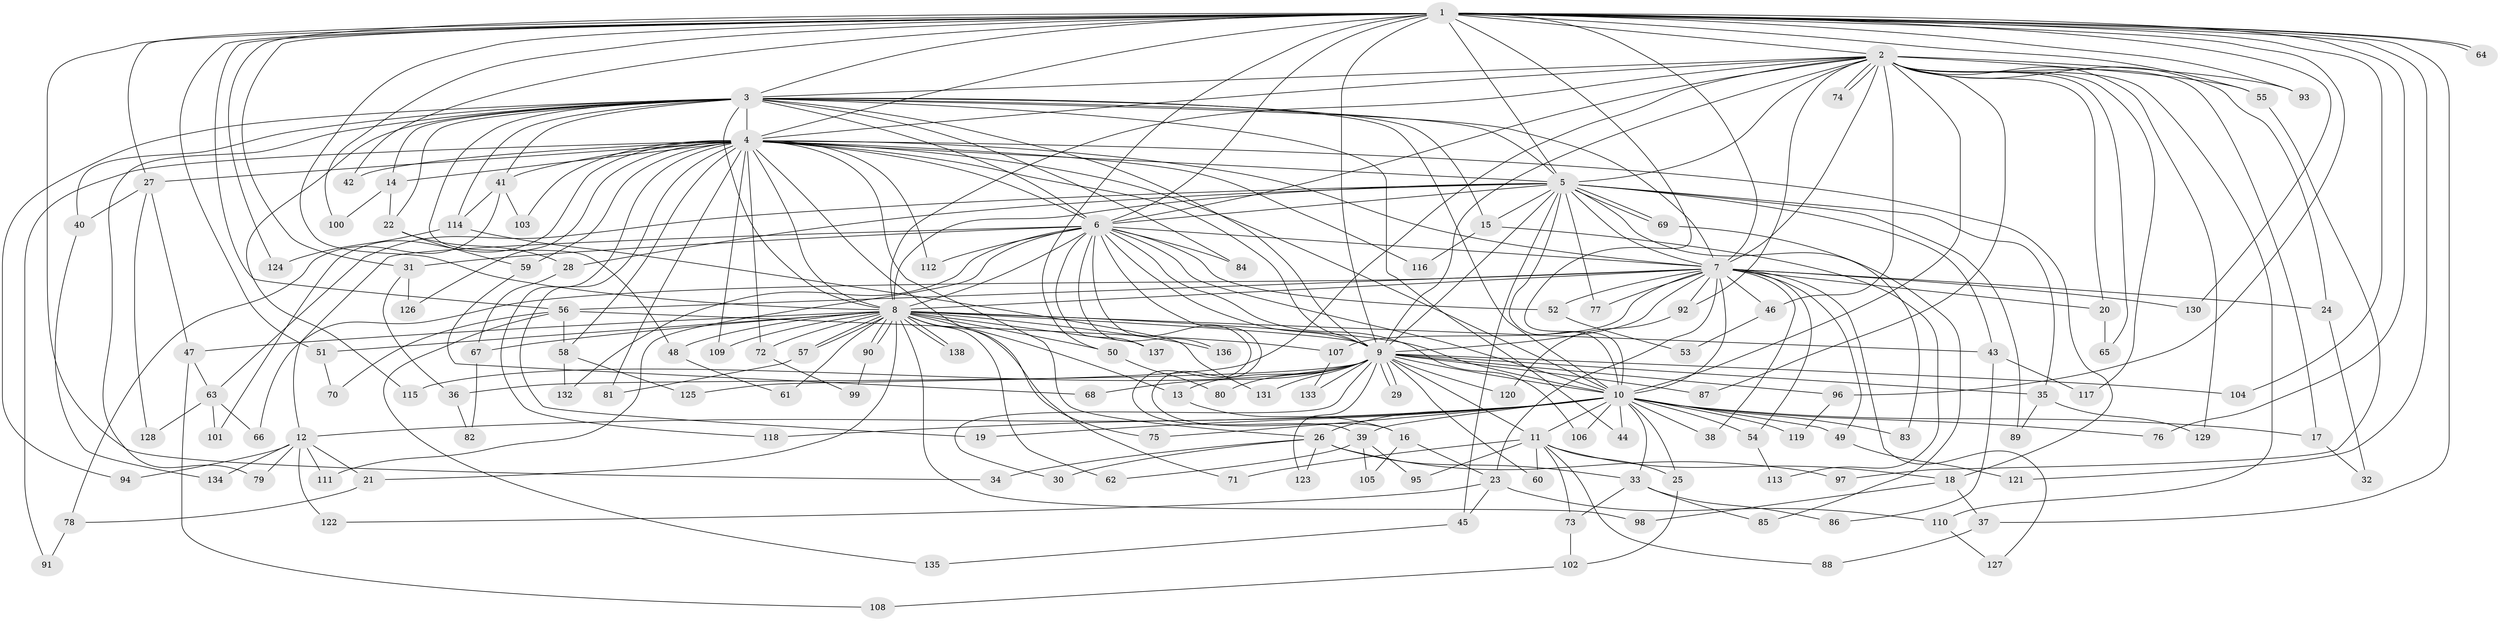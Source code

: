// Generated by graph-tools (version 1.1) at 2025/35/03/09/25 02:35:06]
// undirected, 138 vertices, 301 edges
graph export_dot {
graph [start="1"]
  node [color=gray90,style=filled];
  1;
  2;
  3;
  4;
  5;
  6;
  7;
  8;
  9;
  10;
  11;
  12;
  13;
  14;
  15;
  16;
  17;
  18;
  19;
  20;
  21;
  22;
  23;
  24;
  25;
  26;
  27;
  28;
  29;
  30;
  31;
  32;
  33;
  34;
  35;
  36;
  37;
  38;
  39;
  40;
  41;
  42;
  43;
  44;
  45;
  46;
  47;
  48;
  49;
  50;
  51;
  52;
  53;
  54;
  55;
  56;
  57;
  58;
  59;
  60;
  61;
  62;
  63;
  64;
  65;
  66;
  67;
  68;
  69;
  70;
  71;
  72;
  73;
  74;
  75;
  76;
  77;
  78;
  79;
  80;
  81;
  82;
  83;
  84;
  85;
  86;
  87;
  88;
  89;
  90;
  91;
  92;
  93;
  94;
  95;
  96;
  97;
  98;
  99;
  100;
  101;
  102;
  103;
  104;
  105;
  106;
  107;
  108;
  109;
  110;
  111;
  112;
  113;
  114;
  115;
  116;
  117;
  118;
  119;
  120;
  121;
  122;
  123;
  124;
  125;
  126;
  127;
  128;
  129;
  130;
  131;
  132;
  133;
  134;
  135;
  136;
  137;
  138;
  1 -- 2;
  1 -- 3;
  1 -- 4;
  1 -- 5;
  1 -- 6;
  1 -- 7;
  1 -- 8;
  1 -- 9;
  1 -- 10;
  1 -- 27;
  1 -- 31;
  1 -- 34;
  1 -- 37;
  1 -- 42;
  1 -- 50;
  1 -- 51;
  1 -- 55;
  1 -- 56;
  1 -- 64;
  1 -- 64;
  1 -- 76;
  1 -- 93;
  1 -- 96;
  1 -- 100;
  1 -- 104;
  1 -- 121;
  1 -- 124;
  1 -- 130;
  2 -- 3;
  2 -- 4;
  2 -- 5;
  2 -- 6;
  2 -- 7;
  2 -- 8;
  2 -- 9;
  2 -- 10;
  2 -- 17;
  2 -- 20;
  2 -- 24;
  2 -- 46;
  2 -- 55;
  2 -- 65;
  2 -- 74;
  2 -- 74;
  2 -- 87;
  2 -- 92;
  2 -- 93;
  2 -- 110;
  2 -- 117;
  2 -- 125;
  2 -- 129;
  3 -- 4;
  3 -- 5;
  3 -- 6;
  3 -- 7;
  3 -- 8;
  3 -- 9;
  3 -- 10;
  3 -- 14;
  3 -- 15;
  3 -- 22;
  3 -- 40;
  3 -- 41;
  3 -- 44;
  3 -- 48;
  3 -- 79;
  3 -- 84;
  3 -- 94;
  3 -- 114;
  3 -- 115;
  4 -- 5;
  4 -- 6;
  4 -- 7;
  4 -- 8;
  4 -- 9;
  4 -- 10;
  4 -- 14;
  4 -- 18;
  4 -- 19;
  4 -- 26;
  4 -- 27;
  4 -- 41;
  4 -- 42;
  4 -- 58;
  4 -- 59;
  4 -- 71;
  4 -- 72;
  4 -- 81;
  4 -- 91;
  4 -- 101;
  4 -- 103;
  4 -- 109;
  4 -- 112;
  4 -- 116;
  4 -- 118;
  4 -- 126;
  5 -- 6;
  5 -- 7;
  5 -- 8;
  5 -- 9;
  5 -- 10;
  5 -- 15;
  5 -- 28;
  5 -- 35;
  5 -- 43;
  5 -- 45;
  5 -- 63;
  5 -- 69;
  5 -- 69;
  5 -- 77;
  5 -- 83;
  5 -- 89;
  6 -- 7;
  6 -- 8;
  6 -- 9;
  6 -- 10;
  6 -- 12;
  6 -- 16;
  6 -- 31;
  6 -- 39;
  6 -- 52;
  6 -- 84;
  6 -- 106;
  6 -- 111;
  6 -- 112;
  6 -- 132;
  6 -- 136;
  6 -- 137;
  7 -- 8;
  7 -- 9;
  7 -- 10;
  7 -- 20;
  7 -- 23;
  7 -- 24;
  7 -- 38;
  7 -- 46;
  7 -- 49;
  7 -- 52;
  7 -- 54;
  7 -- 56;
  7 -- 66;
  7 -- 77;
  7 -- 92;
  7 -- 107;
  7 -- 127;
  7 -- 130;
  8 -- 9;
  8 -- 10;
  8 -- 13;
  8 -- 21;
  8 -- 43;
  8 -- 47;
  8 -- 48;
  8 -- 50;
  8 -- 51;
  8 -- 57;
  8 -- 57;
  8 -- 61;
  8 -- 62;
  8 -- 67;
  8 -- 72;
  8 -- 75;
  8 -- 90;
  8 -- 90;
  8 -- 98;
  8 -- 109;
  8 -- 136;
  8 -- 137;
  8 -- 138;
  8 -- 138;
  9 -- 10;
  9 -- 11;
  9 -- 13;
  9 -- 29;
  9 -- 29;
  9 -- 30;
  9 -- 35;
  9 -- 36;
  9 -- 60;
  9 -- 68;
  9 -- 80;
  9 -- 87;
  9 -- 96;
  9 -- 104;
  9 -- 115;
  9 -- 120;
  9 -- 123;
  9 -- 131;
  9 -- 133;
  10 -- 11;
  10 -- 12;
  10 -- 17;
  10 -- 19;
  10 -- 25;
  10 -- 26;
  10 -- 33;
  10 -- 38;
  10 -- 39;
  10 -- 44;
  10 -- 49;
  10 -- 54;
  10 -- 75;
  10 -- 76;
  10 -- 83;
  10 -- 106;
  10 -- 118;
  10 -- 119;
  11 -- 18;
  11 -- 25;
  11 -- 60;
  11 -- 71;
  11 -- 73;
  11 -- 88;
  11 -- 95;
  12 -- 21;
  12 -- 79;
  12 -- 94;
  12 -- 111;
  12 -- 122;
  12 -- 134;
  13 -- 16;
  14 -- 22;
  14 -- 100;
  15 -- 113;
  15 -- 116;
  16 -- 23;
  16 -- 105;
  17 -- 32;
  18 -- 37;
  18 -- 98;
  20 -- 65;
  21 -- 78;
  22 -- 28;
  22 -- 59;
  23 -- 45;
  23 -- 110;
  23 -- 122;
  24 -- 32;
  25 -- 102;
  26 -- 30;
  26 -- 33;
  26 -- 34;
  26 -- 97;
  26 -- 123;
  27 -- 40;
  27 -- 47;
  27 -- 128;
  28 -- 67;
  31 -- 36;
  31 -- 126;
  33 -- 73;
  33 -- 85;
  33 -- 86;
  35 -- 89;
  35 -- 129;
  36 -- 82;
  37 -- 88;
  39 -- 62;
  39 -- 95;
  39 -- 105;
  40 -- 134;
  41 -- 78;
  41 -- 103;
  41 -- 114;
  43 -- 86;
  43 -- 117;
  45 -- 135;
  46 -- 53;
  47 -- 63;
  47 -- 108;
  48 -- 61;
  49 -- 121;
  50 -- 80;
  51 -- 70;
  52 -- 53;
  54 -- 113;
  55 -- 97;
  56 -- 58;
  56 -- 70;
  56 -- 107;
  56 -- 135;
  57 -- 81;
  58 -- 125;
  58 -- 132;
  59 -- 68;
  63 -- 66;
  63 -- 101;
  63 -- 128;
  67 -- 82;
  69 -- 85;
  72 -- 99;
  73 -- 102;
  78 -- 91;
  90 -- 99;
  92 -- 120;
  96 -- 119;
  102 -- 108;
  107 -- 133;
  110 -- 127;
  114 -- 124;
  114 -- 131;
}

